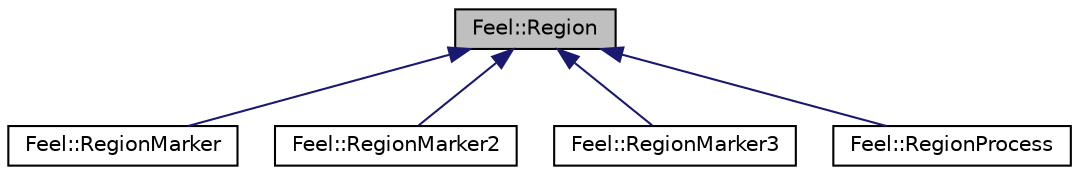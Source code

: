 digraph "Feel::Region"
{
 // LATEX_PDF_SIZE
  edge [fontname="Helvetica",fontsize="10",labelfontname="Helvetica",labelfontsize="10"];
  node [fontname="Helvetica",fontsize="10",shape=record];
  Node1 [label="Feel::Region",height=0.2,width=0.4,color="black", fillcolor="grey75", style="filled", fontcolor="black",tooltip=" "];
  Node1 -> Node2 [dir="back",color="midnightblue",fontsize="10",style="solid",fontname="Helvetica"];
  Node2 [label="Feel::RegionMarker",height=0.2,width=0.4,color="black", fillcolor="white", style="filled",URL="$structFeel_1_1RegionMarker.html",tooltip="class for RegionMarker"];
  Node1 -> Node3 [dir="back",color="midnightblue",fontsize="10",style="solid",fontname="Helvetica"];
  Node3 [label="Feel::RegionMarker2",height=0.2,width=0.4,color="black", fillcolor="white", style="filled",URL="$structFeel_1_1RegionMarker2.html",tooltip="class for RegionMarker2"];
  Node1 -> Node4 [dir="back",color="midnightblue",fontsize="10",style="solid",fontname="Helvetica"];
  Node4 [label="Feel::RegionMarker3",height=0.2,width=0.4,color="black", fillcolor="white", style="filled",URL="$structFeel_1_1RegionMarker3.html",tooltip="class for RegionMarker3"];
  Node1 -> Node5 [dir="back",color="midnightblue",fontsize="10",style="solid",fontname="Helvetica"];
  Node5 [label="Feel::RegionProcess",height=0.2,width=0.4,color="black", fillcolor="white", style="filled",URL="$structFeel_1_1RegionProcess.html",tooltip="class for RegionProcess"];
}
